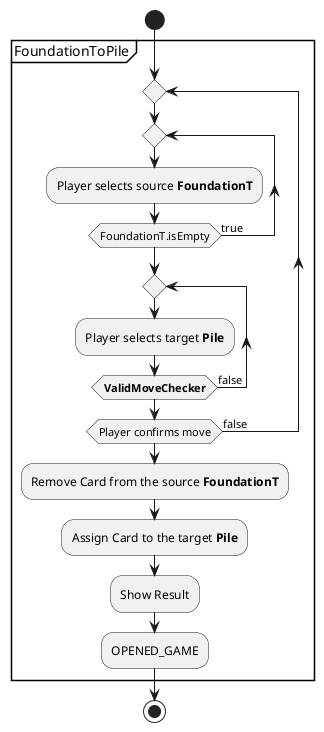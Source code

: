 @startuml
'https://plantuml.com/activity-diagram-beta

start

partition FoundationToPile {

repeat
   repeat
      :Player selects source **FoundationT**;
   repeat while (FoundationT.isEmpty) is (true)

   repeat
      :Player selects target **Pile**;
   repeat while (**ValidMoveChecker**) is (false)
repeat while (Player confirms move) is (false)

:Remove Card from the source **FoundationT**;
:Assign Card to the target **Pile**;
:Show Result;
:OPENED_GAME;

}

stop
@enduml
